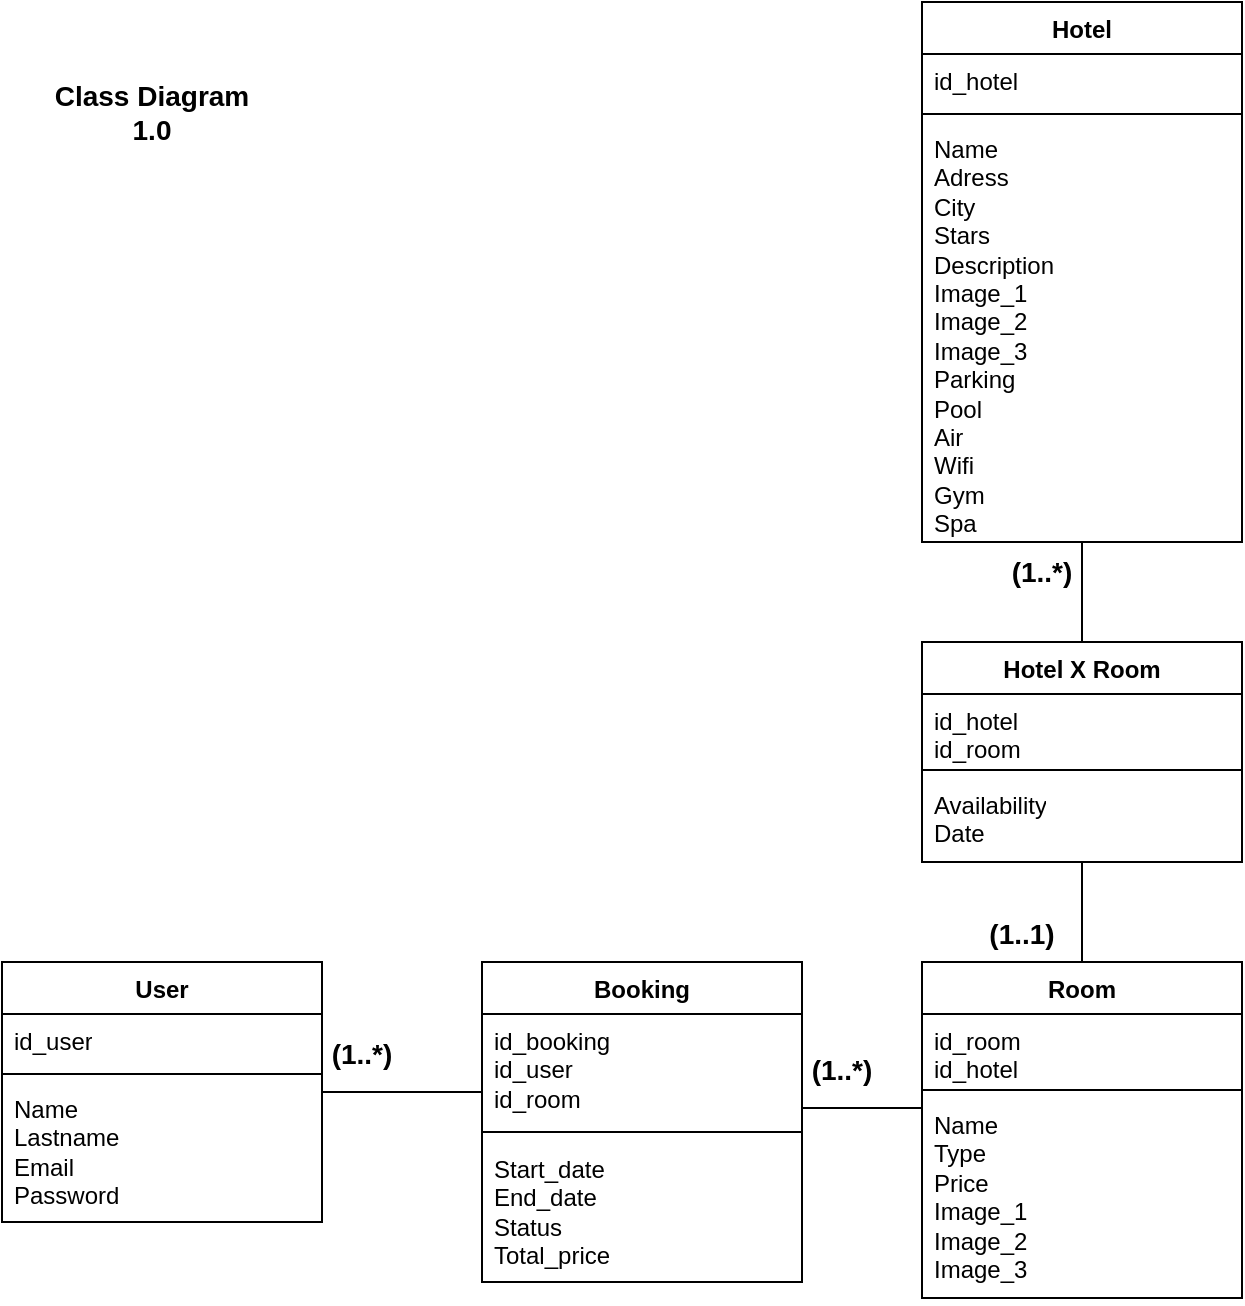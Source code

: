 <mxfile version="21.2.1" type="device">
  <diagram id="C5RBs43oDa-KdzZeNtuy" name="Page-1">
    <mxGraphModel dx="1299" dy="619" grid="1" gridSize="10" guides="1" tooltips="1" connect="1" arrows="1" fold="1" page="1" pageScale="1" pageWidth="827" pageHeight="1169" math="0" shadow="0">
      <root>
        <mxCell id="WIyWlLk6GJQsqaUBKTNV-0" />
        <mxCell id="WIyWlLk6GJQsqaUBKTNV-1" parent="WIyWlLk6GJQsqaUBKTNV-0" />
        <mxCell id="WCRPcnGwmzXN-W7RQgcl-0" value="User" style="swimlane;fontStyle=1;align=center;verticalAlign=top;childLayout=stackLayout;horizontal=1;startSize=26;horizontalStack=0;resizeParent=1;resizeParentMax=0;resizeLast=0;collapsible=1;marginBottom=0;whiteSpace=wrap;html=1;" vertex="1" parent="WIyWlLk6GJQsqaUBKTNV-1">
          <mxGeometry x="130" y="620" width="160" height="130" as="geometry" />
        </mxCell>
        <mxCell id="WCRPcnGwmzXN-W7RQgcl-1" value="id_user" style="text;strokeColor=none;fillColor=none;align=left;verticalAlign=top;spacingLeft=4;spacingRight=4;overflow=hidden;rotatable=0;points=[[0,0.5],[1,0.5]];portConstraint=eastwest;whiteSpace=wrap;html=1;" vertex="1" parent="WCRPcnGwmzXN-W7RQgcl-0">
          <mxGeometry y="26" width="160" height="26" as="geometry" />
        </mxCell>
        <mxCell id="WCRPcnGwmzXN-W7RQgcl-2" value="" style="line;strokeWidth=1;fillColor=none;align=left;verticalAlign=middle;spacingTop=-1;spacingLeft=3;spacingRight=3;rotatable=0;labelPosition=right;points=[];portConstraint=eastwest;strokeColor=inherit;" vertex="1" parent="WCRPcnGwmzXN-W7RQgcl-0">
          <mxGeometry y="52" width="160" height="8" as="geometry" />
        </mxCell>
        <mxCell id="WCRPcnGwmzXN-W7RQgcl-3" value="Name&lt;br&gt;Lastname&lt;br&gt;Email&lt;br&gt;Password" style="text;strokeColor=none;fillColor=none;align=left;verticalAlign=top;spacingLeft=4;spacingRight=4;overflow=hidden;rotatable=0;points=[[0,0.5],[1,0.5]];portConstraint=eastwest;whiteSpace=wrap;html=1;" vertex="1" parent="WCRPcnGwmzXN-W7RQgcl-0">
          <mxGeometry y="60" width="160" height="70" as="geometry" />
        </mxCell>
        <mxCell id="WCRPcnGwmzXN-W7RQgcl-4" value="Hotel" style="swimlane;fontStyle=1;align=center;verticalAlign=top;childLayout=stackLayout;horizontal=1;startSize=26;horizontalStack=0;resizeParent=1;resizeParentMax=0;resizeLast=0;collapsible=1;marginBottom=0;whiteSpace=wrap;html=1;" vertex="1" parent="WIyWlLk6GJQsqaUBKTNV-1">
          <mxGeometry x="590" y="140" width="160" height="270" as="geometry" />
        </mxCell>
        <mxCell id="WCRPcnGwmzXN-W7RQgcl-5" value="id_hotel" style="text;strokeColor=none;fillColor=none;align=left;verticalAlign=top;spacingLeft=4;spacingRight=4;overflow=hidden;rotatable=0;points=[[0,0.5],[1,0.5]];portConstraint=eastwest;whiteSpace=wrap;html=1;" vertex="1" parent="WCRPcnGwmzXN-W7RQgcl-4">
          <mxGeometry y="26" width="160" height="26" as="geometry" />
        </mxCell>
        <mxCell id="WCRPcnGwmzXN-W7RQgcl-6" value="" style="line;strokeWidth=1;fillColor=none;align=left;verticalAlign=middle;spacingTop=-1;spacingLeft=3;spacingRight=3;rotatable=0;labelPosition=right;points=[];portConstraint=eastwest;strokeColor=inherit;" vertex="1" parent="WCRPcnGwmzXN-W7RQgcl-4">
          <mxGeometry y="52" width="160" height="8" as="geometry" />
        </mxCell>
        <mxCell id="WCRPcnGwmzXN-W7RQgcl-7" value="Name&lt;br&gt;Adress&lt;br&gt;City&lt;br&gt;Stars&lt;br&gt;Description&lt;br&gt;Image_1&lt;br&gt;Image_2&lt;br&gt;Image_3&lt;br&gt;Parking&lt;br&gt;Pool&lt;br&gt;Air&lt;br&gt;Wifi&lt;br&gt;Gym&lt;br&gt;Spa" style="text;strokeColor=none;fillColor=none;align=left;verticalAlign=top;spacingLeft=4;spacingRight=4;overflow=hidden;rotatable=0;points=[[0,0.5],[1,0.5]];portConstraint=eastwest;whiteSpace=wrap;html=1;" vertex="1" parent="WCRPcnGwmzXN-W7RQgcl-4">
          <mxGeometry y="60" width="160" height="210" as="geometry" />
        </mxCell>
        <mxCell id="WCRPcnGwmzXN-W7RQgcl-8" value="Room" style="swimlane;fontStyle=1;align=center;verticalAlign=top;childLayout=stackLayout;horizontal=1;startSize=26;horizontalStack=0;resizeParent=1;resizeParentMax=0;resizeLast=0;collapsible=1;marginBottom=0;whiteSpace=wrap;html=1;" vertex="1" parent="WIyWlLk6GJQsqaUBKTNV-1">
          <mxGeometry x="590" y="620" width="160" height="168" as="geometry" />
        </mxCell>
        <mxCell id="WCRPcnGwmzXN-W7RQgcl-9" value="id_room&lt;br&gt;id_hotel" style="text;strokeColor=none;fillColor=none;align=left;verticalAlign=top;spacingLeft=4;spacingRight=4;overflow=hidden;rotatable=0;points=[[0,0.5],[1,0.5]];portConstraint=eastwest;whiteSpace=wrap;html=1;" vertex="1" parent="WCRPcnGwmzXN-W7RQgcl-8">
          <mxGeometry y="26" width="160" height="34" as="geometry" />
        </mxCell>
        <mxCell id="WCRPcnGwmzXN-W7RQgcl-10" value="" style="line;strokeWidth=1;fillColor=none;align=left;verticalAlign=middle;spacingTop=-1;spacingLeft=3;spacingRight=3;rotatable=0;labelPosition=right;points=[];portConstraint=eastwest;strokeColor=inherit;" vertex="1" parent="WCRPcnGwmzXN-W7RQgcl-8">
          <mxGeometry y="60" width="160" height="8" as="geometry" />
        </mxCell>
        <mxCell id="WCRPcnGwmzXN-W7RQgcl-11" value="Name&lt;br&gt;Type&lt;br&gt;Price&lt;br&gt;Image_1&lt;br&gt;Image_2&lt;br&gt;Image_3" style="text;strokeColor=none;fillColor=none;align=left;verticalAlign=top;spacingLeft=4;spacingRight=4;overflow=hidden;rotatable=0;points=[[0,0.5],[1,0.5]];portConstraint=eastwest;whiteSpace=wrap;html=1;" vertex="1" parent="WCRPcnGwmzXN-W7RQgcl-8">
          <mxGeometry y="68" width="160" height="100" as="geometry" />
        </mxCell>
        <mxCell id="WCRPcnGwmzXN-W7RQgcl-12" value="Hotel X Room" style="swimlane;fontStyle=1;align=center;verticalAlign=top;childLayout=stackLayout;horizontal=1;startSize=26;horizontalStack=0;resizeParent=1;resizeParentMax=0;resizeLast=0;collapsible=1;marginBottom=0;whiteSpace=wrap;html=1;" vertex="1" parent="WIyWlLk6GJQsqaUBKTNV-1">
          <mxGeometry x="590" y="460" width="160" height="110" as="geometry" />
        </mxCell>
        <mxCell id="WCRPcnGwmzXN-W7RQgcl-13" value="id_hotel&lt;br&gt;id_room" style="text;strokeColor=none;fillColor=none;align=left;verticalAlign=top;spacingLeft=4;spacingRight=4;overflow=hidden;rotatable=0;points=[[0,0.5],[1,0.5]];portConstraint=eastwest;whiteSpace=wrap;html=1;" vertex="1" parent="WCRPcnGwmzXN-W7RQgcl-12">
          <mxGeometry y="26" width="160" height="34" as="geometry" />
        </mxCell>
        <mxCell id="WCRPcnGwmzXN-W7RQgcl-14" value="" style="line;strokeWidth=1;fillColor=none;align=left;verticalAlign=middle;spacingTop=-1;spacingLeft=3;spacingRight=3;rotatable=0;labelPosition=right;points=[];portConstraint=eastwest;strokeColor=inherit;" vertex="1" parent="WCRPcnGwmzXN-W7RQgcl-12">
          <mxGeometry y="60" width="160" height="8" as="geometry" />
        </mxCell>
        <mxCell id="WCRPcnGwmzXN-W7RQgcl-15" value="Availability&lt;br&gt;Date" style="text;strokeColor=none;fillColor=none;align=left;verticalAlign=top;spacingLeft=4;spacingRight=4;overflow=hidden;rotatable=0;points=[[0,0.5],[1,0.5]];portConstraint=eastwest;whiteSpace=wrap;html=1;" vertex="1" parent="WCRPcnGwmzXN-W7RQgcl-12">
          <mxGeometry y="68" width="160" height="42" as="geometry" />
        </mxCell>
        <mxCell id="WCRPcnGwmzXN-W7RQgcl-16" value="Booking" style="swimlane;fontStyle=1;align=center;verticalAlign=top;childLayout=stackLayout;horizontal=1;startSize=26;horizontalStack=0;resizeParent=1;resizeParentMax=0;resizeLast=0;collapsible=1;marginBottom=0;whiteSpace=wrap;html=1;" vertex="1" parent="WIyWlLk6GJQsqaUBKTNV-1">
          <mxGeometry x="370" y="620" width="160" height="160" as="geometry" />
        </mxCell>
        <mxCell id="WCRPcnGwmzXN-W7RQgcl-17" value="id_booking&lt;br&gt;id_user&lt;br&gt;id_room" style="text;strokeColor=none;fillColor=none;align=left;verticalAlign=top;spacingLeft=4;spacingRight=4;overflow=hidden;rotatable=0;points=[[0,0.5],[1,0.5]];portConstraint=eastwest;whiteSpace=wrap;html=1;" vertex="1" parent="WCRPcnGwmzXN-W7RQgcl-16">
          <mxGeometry y="26" width="160" height="54" as="geometry" />
        </mxCell>
        <mxCell id="WCRPcnGwmzXN-W7RQgcl-18" value="" style="line;strokeWidth=1;fillColor=none;align=left;verticalAlign=middle;spacingTop=-1;spacingLeft=3;spacingRight=3;rotatable=0;labelPosition=right;points=[];portConstraint=eastwest;strokeColor=inherit;" vertex="1" parent="WCRPcnGwmzXN-W7RQgcl-16">
          <mxGeometry y="80" width="160" height="10" as="geometry" />
        </mxCell>
        <mxCell id="WCRPcnGwmzXN-W7RQgcl-19" value="Start_date&lt;br&gt;End_date&lt;br&gt;Status&lt;br&gt;Total_price" style="text;strokeColor=none;fillColor=none;align=left;verticalAlign=top;spacingLeft=4;spacingRight=4;overflow=hidden;rotatable=0;points=[[0,0.5],[1,0.5]];portConstraint=eastwest;whiteSpace=wrap;html=1;" vertex="1" parent="WCRPcnGwmzXN-W7RQgcl-16">
          <mxGeometry y="90" width="160" height="70" as="geometry" />
        </mxCell>
        <mxCell id="WCRPcnGwmzXN-W7RQgcl-20" value="" style="line;strokeWidth=1;fillColor=none;align=left;verticalAlign=middle;spacingTop=-1;spacingLeft=3;spacingRight=3;rotatable=0;labelPosition=right;points=[];portConstraint=eastwest;strokeColor=inherit;" vertex="1" parent="WIyWlLk6GJQsqaUBKTNV-1">
          <mxGeometry x="290" y="681" width="80" height="8" as="geometry" />
        </mxCell>
        <mxCell id="WCRPcnGwmzXN-W7RQgcl-22" value="" style="line;strokeWidth=1;fillColor=none;align=left;verticalAlign=middle;spacingTop=-1;spacingLeft=3;spacingRight=3;rotatable=0;labelPosition=right;points=[];portConstraint=eastwest;strokeColor=inherit;direction=south;" vertex="1" parent="WIyWlLk6GJQsqaUBKTNV-1">
          <mxGeometry x="645" y="570" width="50" height="50" as="geometry" />
        </mxCell>
        <mxCell id="WCRPcnGwmzXN-W7RQgcl-23" value="" style="line;strokeWidth=1;fillColor=none;align=left;verticalAlign=middle;spacingTop=-1;spacingLeft=3;spacingRight=3;rotatable=0;labelPosition=right;points=[];portConstraint=eastwest;strokeColor=inherit;direction=south;" vertex="1" parent="WIyWlLk6GJQsqaUBKTNV-1">
          <mxGeometry x="645" y="410" width="50" height="50" as="geometry" />
        </mxCell>
        <mxCell id="WCRPcnGwmzXN-W7RQgcl-25" value="&lt;font style=&quot;font-size: 14px;&quot;&gt;&lt;b style=&quot;&quot;&gt;Class Diagram&lt;br&gt;1.0&lt;/b&gt;&lt;/font&gt;" style="text;html=1;strokeColor=none;fillColor=none;align=center;verticalAlign=middle;whiteSpace=wrap;rounded=0;" vertex="1" parent="WIyWlLk6GJQsqaUBKTNV-1">
          <mxGeometry x="140" y="150" width="130" height="90" as="geometry" />
        </mxCell>
        <mxCell id="WCRPcnGwmzXN-W7RQgcl-26" value="&lt;b&gt;&lt;font style=&quot;font-size: 14px;&quot;&gt;(1..*)&lt;/font&gt;&lt;/b&gt;" style="text;html=1;strokeColor=none;fillColor=none;align=center;verticalAlign=middle;whiteSpace=wrap;rounded=0;" vertex="1" parent="WIyWlLk6GJQsqaUBKTNV-1">
          <mxGeometry x="280" y="651" width="60" height="30" as="geometry" />
        </mxCell>
        <mxCell id="WCRPcnGwmzXN-W7RQgcl-27" value="&lt;b&gt;&lt;font style=&quot;font-size: 14px;&quot;&gt;(1..*)&lt;/font&gt;&lt;/b&gt;" style="text;html=1;strokeColor=none;fillColor=none;align=center;verticalAlign=middle;whiteSpace=wrap;rounded=0;" vertex="1" parent="WIyWlLk6GJQsqaUBKTNV-1">
          <mxGeometry x="520" y="659" width="60" height="30" as="geometry" />
        </mxCell>
        <mxCell id="WCRPcnGwmzXN-W7RQgcl-28" value="&lt;b&gt;&lt;font style=&quot;font-size: 14px;&quot;&gt;(1..*)&lt;/font&gt;&lt;/b&gt;" style="text;html=1;strokeColor=none;fillColor=none;align=center;verticalAlign=middle;whiteSpace=wrap;rounded=0;" vertex="1" parent="WIyWlLk6GJQsqaUBKTNV-1">
          <mxGeometry x="620" y="410" width="60" height="30" as="geometry" />
        </mxCell>
        <mxCell id="WCRPcnGwmzXN-W7RQgcl-29" value="&lt;b&gt;&lt;font style=&quot;font-size: 14px;&quot;&gt;(1..1)&lt;/font&gt;&lt;/b&gt;" style="text;html=1;strokeColor=none;fillColor=none;align=center;verticalAlign=middle;whiteSpace=wrap;rounded=0;" vertex="1" parent="WIyWlLk6GJQsqaUBKTNV-1">
          <mxGeometry x="610" y="591" width="60" height="30" as="geometry" />
        </mxCell>
        <mxCell id="WCRPcnGwmzXN-W7RQgcl-31" value="" style="line;strokeWidth=1;fillColor=none;align=left;verticalAlign=middle;spacingTop=-1;spacingLeft=3;spacingRight=3;rotatable=0;labelPosition=right;points=[];portConstraint=eastwest;strokeColor=inherit;" vertex="1" parent="WIyWlLk6GJQsqaUBKTNV-1">
          <mxGeometry x="530" y="689" width="60" height="8" as="geometry" />
        </mxCell>
      </root>
    </mxGraphModel>
  </diagram>
</mxfile>
